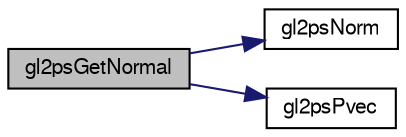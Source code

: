 digraph G
{
  edge [fontname="FreeSans",fontsize="10",labelfontname="FreeSans",labelfontsize="10"];
  node [fontname="FreeSans",fontsize="10",shape=record];
  rankdir="LR";
  Node1 [label="gl2psGetNormal",height=0.2,width=0.4,color="black", fillcolor="grey75", style="filled" fontcolor="black"];
  Node1 -> Node2 [color="midnightblue",fontsize="10",style="solid",fontname="FreeSans"];
  Node2 [label="gl2psNorm",height=0.2,width=0.4,color="black", fillcolor="white", style="filled",URL="$gl2ps_8c.html#a079f096474f22f8c9a4fb3475c9d2019"];
  Node1 -> Node3 [color="midnightblue",fontsize="10",style="solid",fontname="FreeSans"];
  Node3 [label="gl2psPvec",height=0.2,width=0.4,color="black", fillcolor="white", style="filled",URL="$gl2ps_8c.html#a7adfc9a8b4b546045a9c2f999a3360f7"];
}
